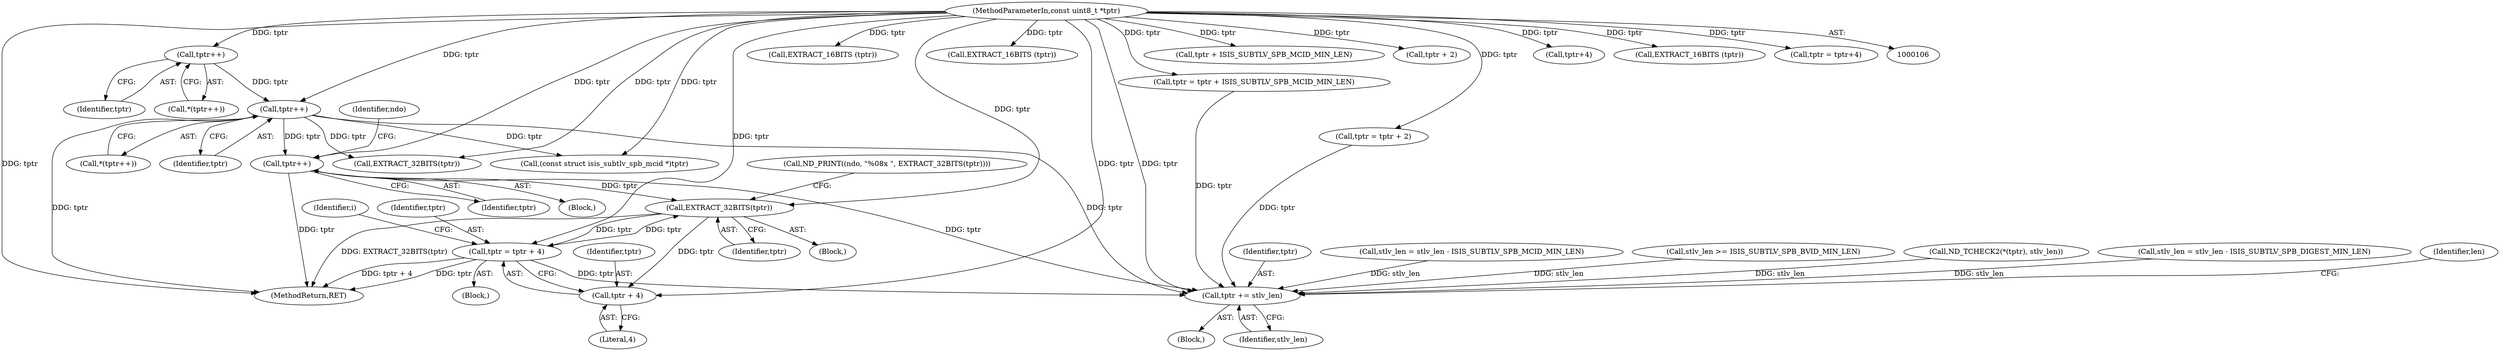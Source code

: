digraph "0_tcpdump_b20e1639dbac84b3fcb393858521c13ad47a9d70_0@pointer" {
"1000247" [label="(Call,tptr++)"];
"1000132" [label="(Call,tptr++)"];
"1000127" [label="(Call,tptr++)"];
"1000108" [label="(MethodParameterIn,const uint8_t *tptr)"];
"1000268" [label="(Call,EXTRACT_32BITS(tptr))"];
"1000284" [label="(Call,tptr = tptr + 4)"];
"1000360" [label="(Call,tptr += stlv_len)"];
"1000286" [label="(Call,tptr + 4)"];
"1000285" [label="(Identifier,tptr)"];
"1000108" [label="(MethodParameterIn,const uint8_t *tptr)"];
"1000361" [label="(Identifier,tptr)"];
"1000268" [label="(Call,EXTRACT_32BITS(tptr))"];
"1000206" [label="(Call,stlv_len = stlv_len - ISIS_SUBTLV_SPB_MCID_MIN_LEN)"];
"1000326" [label="(Call,EXTRACT_16BITS (tptr))"];
"1000312" [label="(Call,EXTRACT_32BITS(tptr))"];
"1000247" [label="(Call,tptr++)"];
"1000332" [label="(Call,EXTRACT_16BITS (tptr))"];
"1000303" [label="(Call,stlv_len >= ISIS_SUBTLV_SPB_BVID_MIN_LEN)"];
"1000157" [label="(Call,ND_TCHECK2(*(tptr), stlv_len))"];
"1000288" [label="(Literal,4)"];
"1000251" [label="(Identifier,ndo)"];
"1000286" [label="(Call,tptr + 4)"];
"1000266" [label="(Block,)"];
"1000196" [label="(Call,tptr = tptr + ISIS_SUBTLV_SPB_MCID_MIN_LEN)"];
"1000127" [label="(Call,tptr++)"];
"1000119" [label="(Block,)"];
"1000213" [label="(Block,)"];
"1000133" [label="(Identifier,tptr)"];
"1000284" [label="(Call,tptr = tptr + 4)"];
"1000362" [label="(Identifier,stlv_len)"];
"1000173" [label="(Call,(const struct isis_subtlv_spb_mcid *)tptr)"];
"1000342" [label="(Call,tptr = tptr + 2)"];
"1000262" [label="(Block,)"];
"1000131" [label="(Call,*(tptr++))"];
"1000263" [label="(Call,ND_PRINT((ndo, \"%08x \", EXTRACT_32BITS(tptr))))"];
"1000269" [label="(Identifier,tptr)"];
"1000128" [label="(Identifier,tptr)"];
"1000294" [label="(Call,stlv_len = stlv_len - ISIS_SUBTLV_SPB_DIGEST_MIN_LEN)"];
"1000287" [label="(Identifier,tptr)"];
"1000198" [label="(Call,tptr + ISIS_SUBTLV_SPB_MCID_MIN_LEN)"];
"1000344" [label="(Call,tptr + 2)"];
"1000360" [label="(Call,tptr += stlv_len)"];
"1000364" [label="(Identifier,len)"];
"1000261" [label="(Identifier,i)"];
"1000381" [label="(MethodReturn,RET)"];
"1000316" [label="(Call,tptr+4)"];
"1000248" [label="(Identifier,tptr)"];
"1000338" [label="(Call,EXTRACT_16BITS (tptr))"];
"1000126" [label="(Call,*(tptr++))"];
"1000314" [label="(Call,tptr = tptr+4)"];
"1000132" [label="(Call,tptr++)"];
"1000247" -> "1000213"  [label="AST: "];
"1000247" -> "1000248"  [label="CFG: "];
"1000248" -> "1000247"  [label="AST: "];
"1000251" -> "1000247"  [label="CFG: "];
"1000247" -> "1000381"  [label="DDG: tptr"];
"1000132" -> "1000247"  [label="DDG: tptr"];
"1000108" -> "1000247"  [label="DDG: tptr"];
"1000247" -> "1000268"  [label="DDG: tptr"];
"1000247" -> "1000360"  [label="DDG: tptr"];
"1000132" -> "1000131"  [label="AST: "];
"1000132" -> "1000133"  [label="CFG: "];
"1000133" -> "1000132"  [label="AST: "];
"1000131" -> "1000132"  [label="CFG: "];
"1000132" -> "1000381"  [label="DDG: tptr"];
"1000127" -> "1000132"  [label="DDG: tptr"];
"1000108" -> "1000132"  [label="DDG: tptr"];
"1000132" -> "1000173"  [label="DDG: tptr"];
"1000132" -> "1000312"  [label="DDG: tptr"];
"1000132" -> "1000360"  [label="DDG: tptr"];
"1000127" -> "1000126"  [label="AST: "];
"1000127" -> "1000128"  [label="CFG: "];
"1000128" -> "1000127"  [label="AST: "];
"1000126" -> "1000127"  [label="CFG: "];
"1000108" -> "1000127"  [label="DDG: tptr"];
"1000108" -> "1000106"  [label="AST: "];
"1000108" -> "1000381"  [label="DDG: tptr"];
"1000108" -> "1000173"  [label="DDG: tptr"];
"1000108" -> "1000196"  [label="DDG: tptr"];
"1000108" -> "1000198"  [label="DDG: tptr"];
"1000108" -> "1000268"  [label="DDG: tptr"];
"1000108" -> "1000284"  [label="DDG: tptr"];
"1000108" -> "1000286"  [label="DDG: tptr"];
"1000108" -> "1000312"  [label="DDG: tptr"];
"1000108" -> "1000314"  [label="DDG: tptr"];
"1000108" -> "1000316"  [label="DDG: tptr"];
"1000108" -> "1000326"  [label="DDG: tptr"];
"1000108" -> "1000332"  [label="DDG: tptr"];
"1000108" -> "1000338"  [label="DDG: tptr"];
"1000108" -> "1000342"  [label="DDG: tptr"];
"1000108" -> "1000344"  [label="DDG: tptr"];
"1000108" -> "1000360"  [label="DDG: tptr"];
"1000268" -> "1000266"  [label="AST: "];
"1000268" -> "1000269"  [label="CFG: "];
"1000269" -> "1000268"  [label="AST: "];
"1000263" -> "1000268"  [label="CFG: "];
"1000268" -> "1000381"  [label="DDG: EXTRACT_32BITS(tptr)"];
"1000284" -> "1000268"  [label="DDG: tptr"];
"1000268" -> "1000284"  [label="DDG: tptr"];
"1000268" -> "1000286"  [label="DDG: tptr"];
"1000284" -> "1000262"  [label="AST: "];
"1000284" -> "1000286"  [label="CFG: "];
"1000285" -> "1000284"  [label="AST: "];
"1000286" -> "1000284"  [label="AST: "];
"1000261" -> "1000284"  [label="CFG: "];
"1000284" -> "1000381"  [label="DDG: tptr + 4"];
"1000284" -> "1000381"  [label="DDG: tptr"];
"1000284" -> "1000360"  [label="DDG: tptr"];
"1000360" -> "1000119"  [label="AST: "];
"1000360" -> "1000362"  [label="CFG: "];
"1000361" -> "1000360"  [label="AST: "];
"1000362" -> "1000360"  [label="AST: "];
"1000364" -> "1000360"  [label="CFG: "];
"1000303" -> "1000360"  [label="DDG: stlv_len"];
"1000157" -> "1000360"  [label="DDG: stlv_len"];
"1000206" -> "1000360"  [label="DDG: stlv_len"];
"1000294" -> "1000360"  [label="DDG: stlv_len"];
"1000342" -> "1000360"  [label="DDG: tptr"];
"1000196" -> "1000360"  [label="DDG: tptr"];
"1000286" -> "1000288"  [label="CFG: "];
"1000287" -> "1000286"  [label="AST: "];
"1000288" -> "1000286"  [label="AST: "];
}
